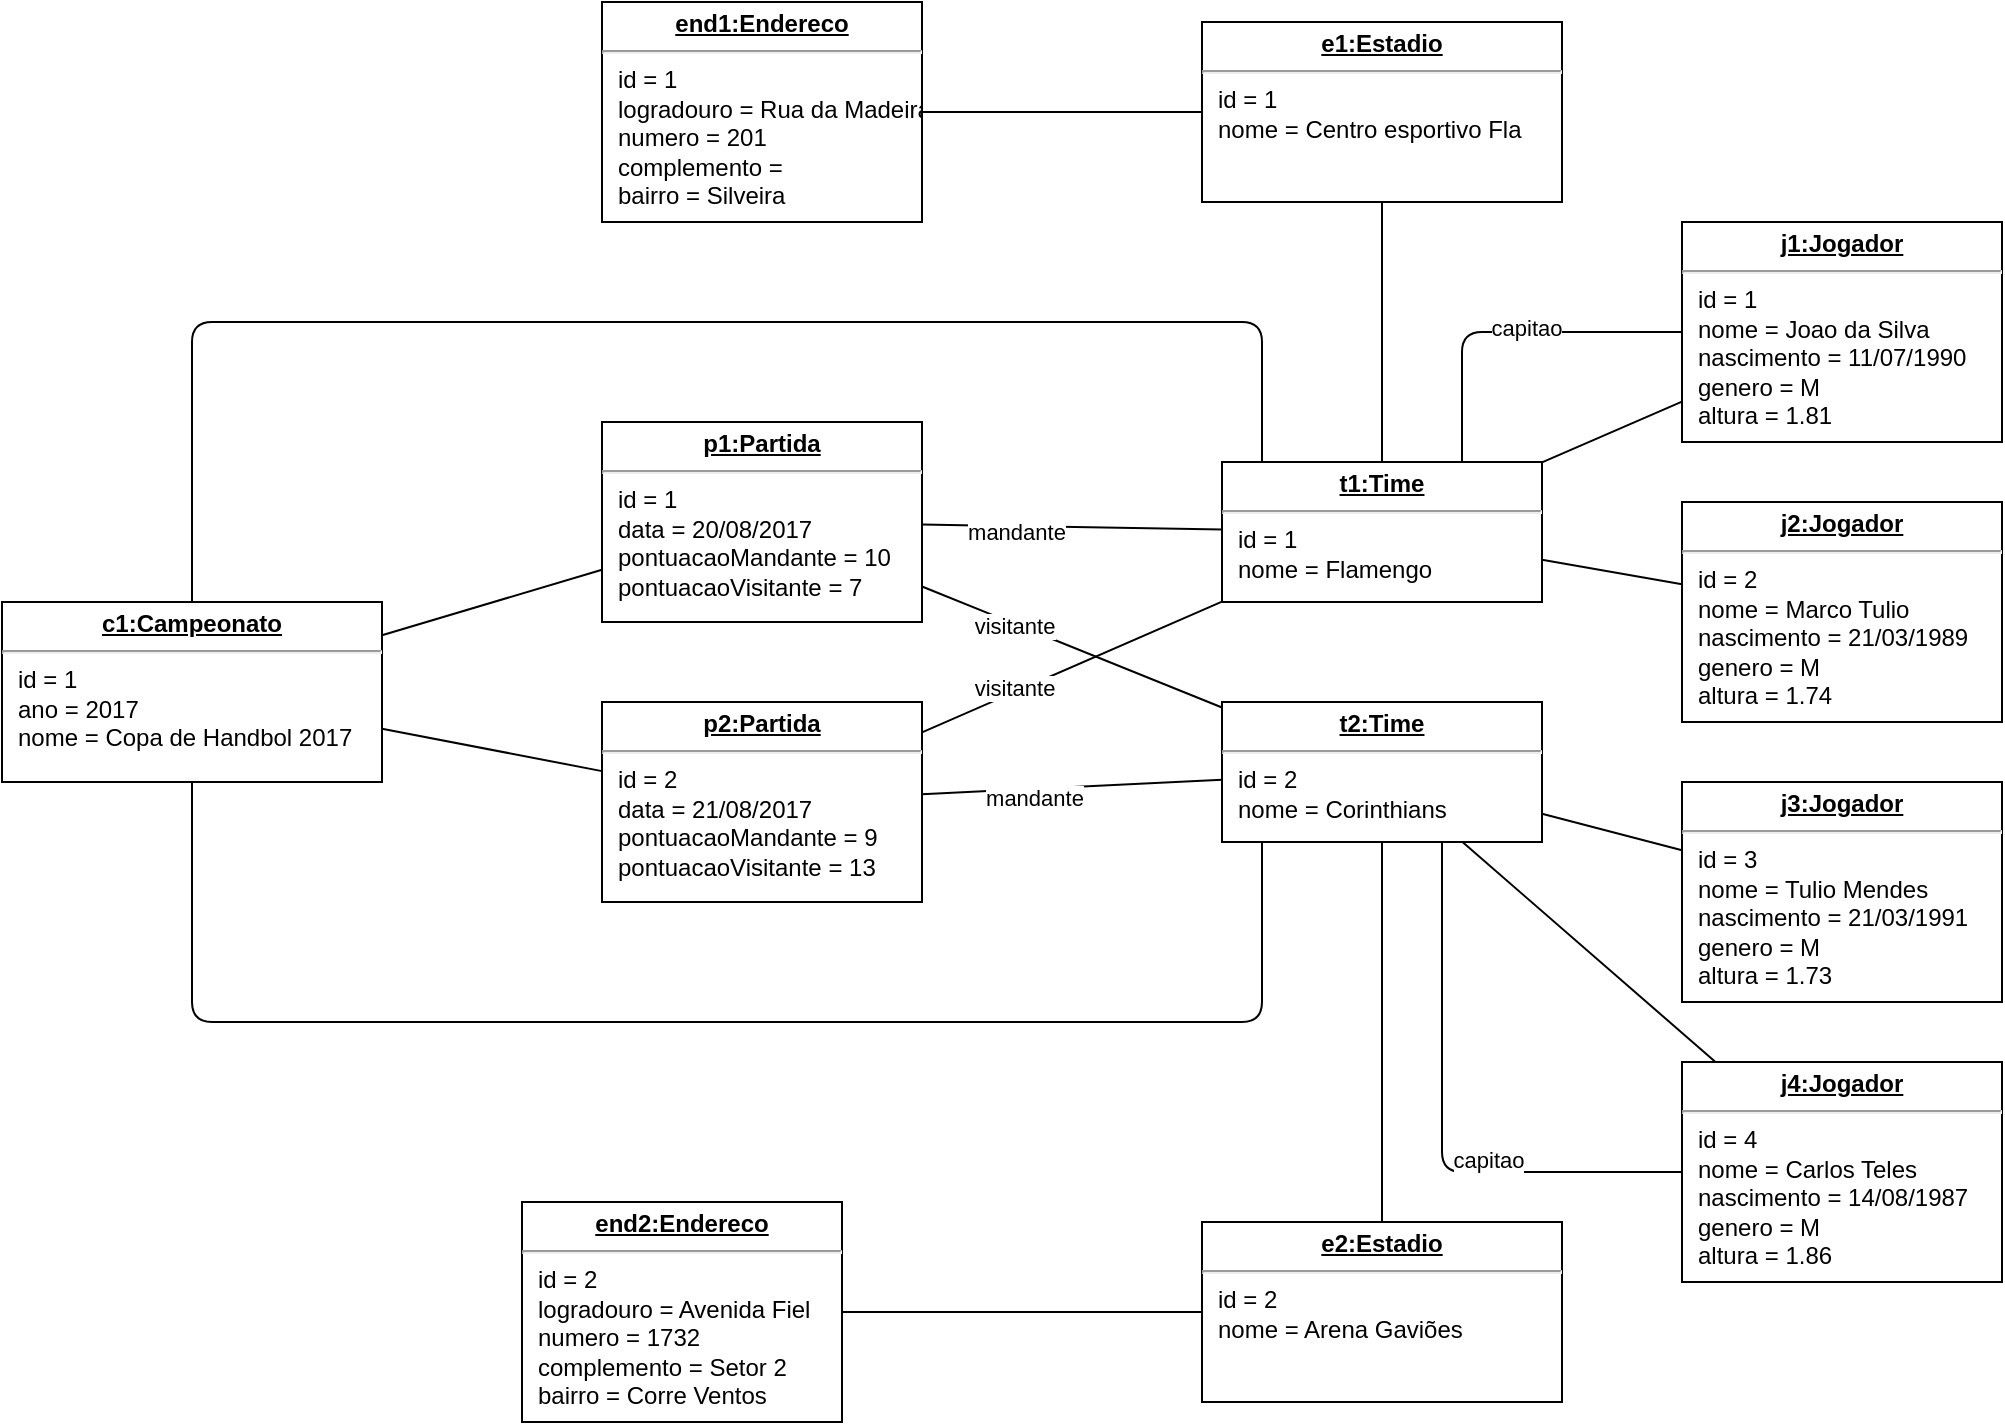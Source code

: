 <mxfile>
    <diagram id="YA_GtNx1v5gdQGAu9ZZF" name="Page-1">
        <mxGraphModel dx="1513" dy="1168" grid="1" gridSize="10" guides="1" tooltips="1" connect="1" arrows="1" fold="1" page="1" pageScale="1" pageWidth="1100" pageHeight="850" math="0" shadow="0">
            <root>
                <mxCell id="0"/>
                <mxCell id="1" parent="0"/>
                <mxCell id="93" value="&lt;p style=&quot;margin:0px;margin-top:4px;text-align:center;text-decoration:underline;&quot;&gt;&lt;b&gt;c1:Campeonato&lt;/b&gt;&lt;/p&gt;&lt;hr&gt;&lt;p style=&quot;margin:0px;margin-left:8px;&quot;&gt;id = 1&lt;br&gt;ano = 2017&lt;br&gt;nome = Copa de Handbol 2017&lt;/p&gt;" style="verticalAlign=top;align=left;overflow=fill;fontSize=12;fontFamily=Helvetica;html=1;" vertex="1" parent="1">
                    <mxGeometry x="50" y="370" width="190" height="90" as="geometry"/>
                </mxCell>
                <mxCell id="98" style="edgeStyle=none;html=1;endArrow=none;endFill=0;" edge="1" parent="1" source="95" target="93">
                    <mxGeometry relative="1" as="geometry"/>
                </mxCell>
                <mxCell id="95" value="&lt;p style=&quot;margin:0px;margin-top:4px;text-align:center;text-decoration:underline;&quot;&gt;&lt;b&gt;p1:Partida&lt;/b&gt;&lt;/p&gt;&lt;hr&gt;&lt;p style=&quot;margin:0px;margin-left:8px;&quot;&gt;id = 1&lt;br&gt;data = 20/08/2017&lt;br&gt;pontuacaoMandante = 10&lt;/p&gt;&lt;p style=&quot;margin:0px;margin-left:8px;&quot;&gt;pontuacaoVisitante = 7&lt;/p&gt;" style="verticalAlign=top;align=left;overflow=fill;fontSize=12;fontFamily=Helvetica;html=1;" vertex="1" parent="1">
                    <mxGeometry x="350" y="280" width="160" height="100" as="geometry"/>
                </mxCell>
                <mxCell id="99" style="edgeStyle=none;html=1;endArrow=none;endFill=0;" edge="1" parent="1" source="96" target="93">
                    <mxGeometry relative="1" as="geometry"/>
                </mxCell>
                <mxCell id="96" value="&lt;p style=&quot;margin:0px;margin-top:4px;text-align:center;text-decoration:underline;&quot;&gt;&lt;b&gt;p2:Partida&lt;/b&gt;&lt;/p&gt;&lt;hr&gt;&lt;p style=&quot;margin:0px;margin-left:8px;&quot;&gt;id = 2&lt;br&gt;data = 21/08/2017&lt;br&gt;pontuacaoMandante = 9&lt;/p&gt;&lt;p style=&quot;margin:0px;margin-left:8px;&quot;&gt;pontuacaoVisitante = 13&lt;/p&gt;" style="verticalAlign=top;align=left;overflow=fill;fontSize=12;fontFamily=Helvetica;html=1;" vertex="1" parent="1">
                    <mxGeometry x="350" y="420" width="160" height="100" as="geometry"/>
                </mxCell>
                <mxCell id="115" style="html=1;endArrow=none;endFill=0;" edge="1" parent="1" source="100" target="95">
                    <mxGeometry relative="1" as="geometry"/>
                </mxCell>
                <mxCell id="117" value="mandante" style="edgeLabel;html=1;align=center;verticalAlign=middle;resizable=0;points=[];" vertex="1" connectable="0" parent="115">
                    <mxGeometry x="0.381" y="3" relative="1" as="geometry">
                        <mxPoint as="offset"/>
                    </mxGeometry>
                </mxCell>
                <mxCell id="119" style="edgeStyle=none;html=1;endArrow=none;endFill=0;" edge="1" parent="1" source="100" target="96">
                    <mxGeometry relative="1" as="geometry"/>
                </mxCell>
                <mxCell id="121" value="visitante" style="edgeLabel;html=1;align=center;verticalAlign=middle;resizable=0;points=[];" vertex="1" connectable="0" parent="119">
                    <mxGeometry x="0.392" y="-3" relative="1" as="geometry">
                        <mxPoint x="1" as="offset"/>
                    </mxGeometry>
                </mxCell>
                <mxCell id="123" style="edgeStyle=orthogonalEdgeStyle;html=1;endArrow=none;endFill=0;" edge="1" parent="1" source="100" target="93">
                    <mxGeometry relative="1" as="geometry">
                        <Array as="points">
                            <mxPoint x="680" y="230"/>
                            <mxPoint x="145" y="230"/>
                        </Array>
                    </mxGeometry>
                </mxCell>
                <mxCell id="100" value="&lt;p style=&quot;margin:0px;margin-top:4px;text-align:center;text-decoration:underline;&quot;&gt;&lt;b&gt;t1:Time&lt;/b&gt;&lt;/p&gt;&lt;hr&gt;&lt;p style=&quot;margin:0px;margin-left:8px;&quot;&gt;id = 1&lt;br&gt;nome = Flamengo&lt;br&gt;&lt;/p&gt;" style="verticalAlign=top;align=left;overflow=fill;fontSize=12;fontFamily=Helvetica;html=1;" vertex="1" parent="1">
                    <mxGeometry x="660" y="300" width="160" height="70" as="geometry"/>
                </mxCell>
                <mxCell id="116" style="edgeStyle=none;html=1;endArrow=none;endFill=0;" edge="1" parent="1" source="101" target="95">
                    <mxGeometry relative="1" as="geometry"/>
                </mxCell>
                <mxCell id="118" value="visitante" style="edgeLabel;html=1;align=center;verticalAlign=middle;resizable=0;points=[];" vertex="1" connectable="0" parent="116">
                    <mxGeometry x="0.377" y="1" relative="1" as="geometry">
                        <mxPoint as="offset"/>
                    </mxGeometry>
                </mxCell>
                <mxCell id="120" style="edgeStyle=none;html=1;endArrow=none;endFill=0;" edge="1" parent="1" source="101" target="96">
                    <mxGeometry relative="1" as="geometry"/>
                </mxCell>
                <mxCell id="122" value="mandante" style="edgeLabel;html=1;align=center;verticalAlign=middle;resizable=0;points=[];" vertex="1" connectable="0" parent="120">
                    <mxGeometry x="0.263" y="4" relative="1" as="geometry">
                        <mxPoint as="offset"/>
                    </mxGeometry>
                </mxCell>
                <mxCell id="124" style="edgeStyle=orthogonalEdgeStyle;html=1;endArrow=none;endFill=0;" edge="1" parent="1" source="101" target="93">
                    <mxGeometry relative="1" as="geometry">
                        <Array as="points">
                            <mxPoint x="680" y="580"/>
                            <mxPoint x="145" y="580"/>
                        </Array>
                    </mxGeometry>
                </mxCell>
                <mxCell id="101" value="&lt;p style=&quot;margin:0px;margin-top:4px;text-align:center;text-decoration:underline;&quot;&gt;&lt;b&gt;t2:Time&lt;/b&gt;&lt;/p&gt;&lt;hr&gt;&lt;p style=&quot;margin:0px;margin-left:8px;&quot;&gt;id = 2&lt;br&gt;nome = Corinthians&lt;br&gt;&lt;/p&gt;" style="verticalAlign=top;align=left;overflow=fill;fontSize=12;fontFamily=Helvetica;html=1;" vertex="1" parent="1">
                    <mxGeometry x="660" y="420" width="160" height="70" as="geometry"/>
                </mxCell>
                <mxCell id="110" style="edgeStyle=none;html=1;endArrow=none;endFill=0;" edge="1" parent="1" source="102" target="100">
                    <mxGeometry relative="1" as="geometry"/>
                </mxCell>
                <mxCell id="111" style="edgeStyle=orthogonalEdgeStyle;html=1;endArrow=none;endFill=0;" edge="1" parent="1" source="102" target="100">
                    <mxGeometry relative="1" as="geometry">
                        <Array as="points">
                            <mxPoint x="780" y="235"/>
                        </Array>
                    </mxGeometry>
                </mxCell>
                <mxCell id="112" value="capitao" style="edgeLabel;html=1;align=center;verticalAlign=middle;resizable=0;points=[];" vertex="1" connectable="0" parent="111">
                    <mxGeometry x="-0.112" y="-2" relative="1" as="geometry">
                        <mxPoint x="-1" as="offset"/>
                    </mxGeometry>
                </mxCell>
                <mxCell id="102" value="&lt;p style=&quot;margin:0px;margin-top:4px;text-align:center;text-decoration:underline;&quot;&gt;&lt;b&gt;j1:Jogador&lt;/b&gt;&lt;/p&gt;&lt;hr&gt;&lt;p style=&quot;margin:0px;margin-left:8px;&quot;&gt;id = 1&lt;br&gt;nome = Joao da Silva&lt;br&gt;nascimento = 11/07/1990&lt;/p&gt;&lt;p style=&quot;margin:0px;margin-left:8px;&quot;&gt;genero = M&lt;/p&gt;&lt;p style=&quot;margin:0px;margin-left:8px;&quot;&gt;altura = 1.81&lt;/p&gt;" style="verticalAlign=top;align=left;overflow=fill;fontSize=12;fontFamily=Helvetica;html=1;" vertex="1" parent="1">
                    <mxGeometry x="890" y="180" width="160" height="110" as="geometry"/>
                </mxCell>
                <mxCell id="109" style="edgeStyle=none;html=1;endArrow=none;endFill=0;" edge="1" parent="1" source="103" target="100">
                    <mxGeometry relative="1" as="geometry"/>
                </mxCell>
                <mxCell id="103" value="&lt;p style=&quot;margin:0px;margin-top:4px;text-align:center;text-decoration:underline;&quot;&gt;&lt;b&gt;j2:Jogador&lt;/b&gt;&lt;/p&gt;&lt;hr&gt;&lt;p style=&quot;margin:0px;margin-left:8px;&quot;&gt;id = 2&lt;br&gt;nome = Marco Tulio&lt;br&gt;nascimento = 21/03/1989&lt;/p&gt;&lt;p style=&quot;margin:0px;margin-left:8px;&quot;&gt;genero = M&lt;/p&gt;&lt;p style=&quot;margin:0px;margin-left:8px;&quot;&gt;altura = 1.74&lt;/p&gt;" style="verticalAlign=top;align=left;overflow=fill;fontSize=12;fontFamily=Helvetica;html=1;" vertex="1" parent="1">
                    <mxGeometry x="890" y="320" width="160" height="110" as="geometry"/>
                </mxCell>
                <mxCell id="106" style="edgeStyle=none;html=1;endArrow=none;endFill=0;" edge="1" parent="1" source="104" target="101">
                    <mxGeometry relative="1" as="geometry"/>
                </mxCell>
                <mxCell id="104" value="&lt;p style=&quot;margin:0px;margin-top:4px;text-align:center;text-decoration:underline;&quot;&gt;&lt;b&gt;j3:Jogador&lt;/b&gt;&lt;/p&gt;&lt;hr&gt;&lt;p style=&quot;margin:0px;margin-left:8px;&quot;&gt;id = 3&lt;br&gt;nome = Tulio Mendes&lt;br&gt;nascimento = 21/03/1991&lt;/p&gt;&lt;p style=&quot;margin:0px;margin-left:8px;&quot;&gt;genero = M&lt;/p&gt;&lt;p style=&quot;margin:0px;margin-left:8px;&quot;&gt;altura = 1.73&lt;/p&gt;" style="verticalAlign=top;align=left;overflow=fill;fontSize=12;fontFamily=Helvetica;html=1;" vertex="1" parent="1">
                    <mxGeometry x="890" y="460" width="160" height="110" as="geometry"/>
                </mxCell>
                <mxCell id="107" style="edgeStyle=none;html=1;endArrow=none;endFill=0;" edge="1" parent="1" source="105" target="101">
                    <mxGeometry relative="1" as="geometry"/>
                </mxCell>
                <mxCell id="113" style="edgeStyle=orthogonalEdgeStyle;html=1;endArrow=none;endFill=0;" edge="1" parent="1" source="105" target="101">
                    <mxGeometry relative="1" as="geometry">
                        <Array as="points">
                            <mxPoint x="770" y="655"/>
                        </Array>
                    </mxGeometry>
                </mxCell>
                <mxCell id="114" value="capitao" style="edgeLabel;html=1;align=center;verticalAlign=middle;resizable=0;points=[];" vertex="1" connectable="0" parent="113">
                    <mxGeometry x="-0.325" y="-6" relative="1" as="geometry">
                        <mxPoint x="-1" as="offset"/>
                    </mxGeometry>
                </mxCell>
                <mxCell id="105" value="&lt;p style=&quot;margin:0px;margin-top:4px;text-align:center;text-decoration:underline;&quot;&gt;&lt;b&gt;j4:Jogador&lt;/b&gt;&lt;/p&gt;&lt;hr&gt;&lt;p style=&quot;margin:0px;margin-left:8px;&quot;&gt;id = 4&lt;br&gt;nome = Carlos Teles&lt;br&gt;nascimento = 14/08/1987&lt;/p&gt;&lt;p style=&quot;margin:0px;margin-left:8px;&quot;&gt;genero = M&lt;/p&gt;&lt;p style=&quot;margin:0px;margin-left:8px;&quot;&gt;altura = 1.86&lt;/p&gt;" style="verticalAlign=top;align=left;overflow=fill;fontSize=12;fontFamily=Helvetica;html=1;" vertex="1" parent="1">
                    <mxGeometry x="890" y="600" width="160" height="110" as="geometry"/>
                </mxCell>
                <mxCell id="128" style="edgeStyle=orthogonalEdgeStyle;html=1;endArrow=none;endFill=0;" edge="1" parent="1" source="125" target="127">
                    <mxGeometry relative="1" as="geometry"/>
                </mxCell>
                <mxCell id="125" value="&lt;p style=&quot;margin:0px;margin-top:4px;text-align:center;text-decoration:underline;&quot;&gt;&lt;b&gt;end1:Endereco&lt;/b&gt;&lt;/p&gt;&lt;hr&gt;&lt;p style=&quot;margin:0px;margin-left:8px;&quot;&gt;id = 1&lt;br&gt;logradouro = Rua da Madeira&lt;br&gt;numero = 201&lt;/p&gt;&lt;p style=&quot;margin:0px;margin-left:8px;&quot;&gt;complemento =&amp;nbsp;&lt;/p&gt;&lt;p style=&quot;margin:0px;margin-left:8px;&quot;&gt;bairro = Silveira&lt;/p&gt;" style="verticalAlign=top;align=left;overflow=fill;fontSize=12;fontFamily=Helvetica;html=1;" vertex="1" parent="1">
                    <mxGeometry x="350" y="70" width="160" height="110" as="geometry"/>
                </mxCell>
                <mxCell id="129" style="edgeStyle=orthogonalEdgeStyle;html=1;endArrow=none;endFill=0;" edge="1" parent="1" source="127" target="100">
                    <mxGeometry relative="1" as="geometry"/>
                </mxCell>
                <mxCell id="127" value="&lt;p style=&quot;margin:0px;margin-top:4px;text-align:center;text-decoration:underline;&quot;&gt;&lt;b&gt;e1:Estadio&lt;/b&gt;&lt;/p&gt;&lt;hr&gt;&lt;p style=&quot;margin:0px;margin-left:8px;&quot;&gt;id = 1&lt;br&gt;nome = Centro esportivo Fla&lt;br&gt;&lt;/p&gt;" style="verticalAlign=top;align=left;overflow=fill;fontSize=12;fontFamily=Helvetica;html=1;" vertex="1" parent="1">
                    <mxGeometry x="650" y="80" width="180" height="90" as="geometry"/>
                </mxCell>
                <mxCell id="130" style="edgeStyle=orthogonalEdgeStyle;html=1;endArrow=none;endFill=0;" edge="1" parent="1" source="131" target="132">
                    <mxGeometry relative="1" as="geometry"/>
                </mxCell>
                <mxCell id="131" value="&lt;p style=&quot;margin:0px;margin-top:4px;text-align:center;text-decoration:underline;&quot;&gt;&lt;b&gt;end2:Endereco&lt;/b&gt;&lt;/p&gt;&lt;hr&gt;&lt;p style=&quot;margin:0px;margin-left:8px;&quot;&gt;id = 2&lt;br&gt;logradouro = Avenida Fiel&lt;br&gt;numero = 1732&lt;/p&gt;&lt;p style=&quot;margin:0px;margin-left:8px;&quot;&gt;complemento = Setor 2&lt;/p&gt;&lt;p style=&quot;margin:0px;margin-left:8px;&quot;&gt;bairro = Corre Ventos&lt;/p&gt;" style="verticalAlign=top;align=left;overflow=fill;fontSize=12;fontFamily=Helvetica;html=1;" vertex="1" parent="1">
                    <mxGeometry x="310" y="670" width="160" height="110" as="geometry"/>
                </mxCell>
                <mxCell id="133" style="edgeStyle=orthogonalEdgeStyle;html=1;endArrow=none;endFill=0;" edge="1" parent="1" source="132" target="101">
                    <mxGeometry relative="1" as="geometry"/>
                </mxCell>
                <mxCell id="132" value="&lt;p style=&quot;margin:0px;margin-top:4px;text-align:center;text-decoration:underline;&quot;&gt;&lt;b&gt;e2:Estadio&lt;/b&gt;&lt;/p&gt;&lt;hr&gt;&lt;p style=&quot;margin:0px;margin-left:8px;&quot;&gt;id = 2&lt;br&gt;nome = Arena Gaviões&lt;br&gt;&lt;/p&gt;" style="verticalAlign=top;align=left;overflow=fill;fontSize=12;fontFamily=Helvetica;html=1;" vertex="1" parent="1">
                    <mxGeometry x="650" y="680" width="180" height="90" as="geometry"/>
                </mxCell>
            </root>
        </mxGraphModel>
    </diagram>
</mxfile>